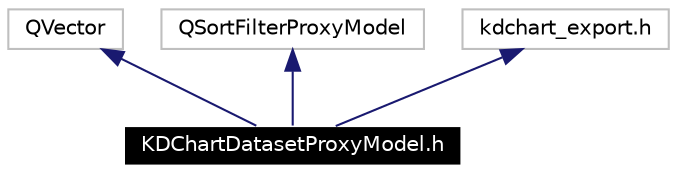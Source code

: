 digraph G
{
  edge [fontname="Helvetica",fontsize=10,labelfontname="Helvetica",labelfontsize=10];
  node [fontname="Helvetica",fontsize=10,shape=record];
  Node1369 [label="KDChartDatasetProxyModel.h",height=0.2,width=0.4,color="white", fillcolor="black", style="filled" fontcolor="white"];
  Node1370 -> Node1369 [dir=back,color="midnightblue",fontsize=10,style="solid",fontname="Helvetica"];
  Node1370 [label="QVector",height=0.2,width=0.4,color="grey75"];
  Node1371 -> Node1369 [dir=back,color="midnightblue",fontsize=10,style="solid",fontname="Helvetica"];
  Node1371 [label="QSortFilterProxyModel",height=0.2,width=0.4,color="grey75"];
  Node1372 -> Node1369 [dir=back,color="midnightblue",fontsize=10,style="solid",fontname="Helvetica"];
  Node1372 [label="kdchart_export.h",height=0.2,width=0.4,color="grey75"];
}
